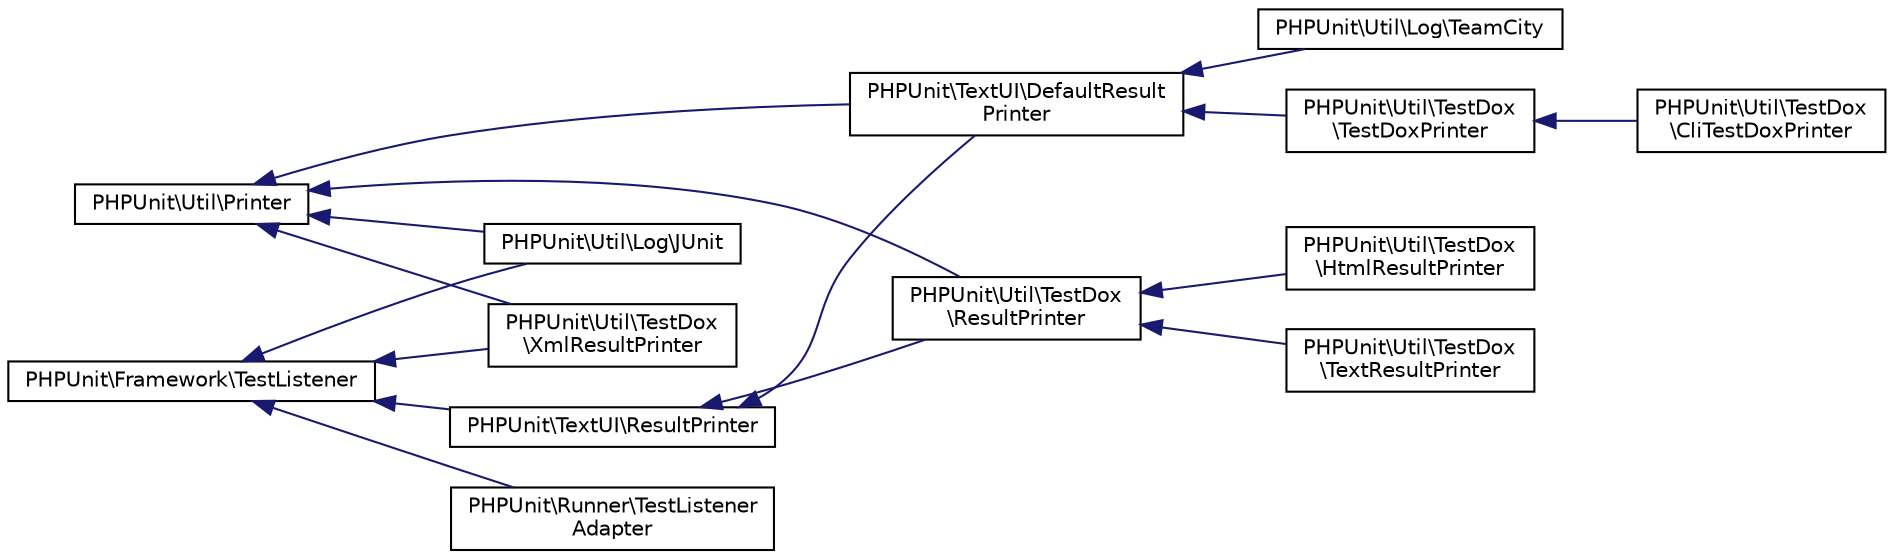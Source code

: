 digraph "Graphical Class Hierarchy"
{
  edge [fontname="Helvetica",fontsize="10",labelfontname="Helvetica",labelfontsize="10"];
  node [fontname="Helvetica",fontsize="10",shape=record];
  rankdir="LR";
  Node336 [label="PHPUnit\\Util\\Printer",height=0.2,width=0.4,color="black", fillcolor="white", style="filled",URL="$classPHPUnit_1_1Util_1_1Printer.html"];
  Node336 -> Node3 [dir="back",color="midnightblue",fontsize="10",style="solid",fontname="Helvetica"];
  Node3 [label="PHPUnit\\TextUI\\DefaultResult\lPrinter",height=0.2,width=0.4,color="black", fillcolor="white", style="filled",URL="$classPHPUnit_1_1TextUI_1_1DefaultResultPrinter.html"];
  Node3 -> Node4 [dir="back",color="midnightblue",fontsize="10",style="solid",fontname="Helvetica"];
  Node4 [label="PHPUnit\\Util\\Log\\TeamCity",height=0.2,width=0.4,color="black", fillcolor="white", style="filled",URL="$classPHPUnit_1_1Util_1_1Log_1_1TeamCity.html"];
  Node3 -> Node5 [dir="back",color="midnightblue",fontsize="10",style="solid",fontname="Helvetica"];
  Node5 [label="PHPUnit\\Util\\TestDox\l\\TestDoxPrinter",height=0.2,width=0.4,color="black", fillcolor="white", style="filled",URL="$classPHPUnit_1_1Util_1_1TestDox_1_1TestDoxPrinter.html"];
  Node5 -> Node6 [dir="back",color="midnightblue",fontsize="10",style="solid",fontname="Helvetica"];
  Node6 [label="PHPUnit\\Util\\TestDox\l\\CliTestDoxPrinter",height=0.2,width=0.4,color="black", fillcolor="white", style="filled",URL="$classPHPUnit_1_1Util_1_1TestDox_1_1CliTestDoxPrinter.html"];
  Node336 -> Node10 [dir="back",color="midnightblue",fontsize="10",style="solid",fontname="Helvetica"];
  Node10 [label="PHPUnit\\Util\\Log\\JUnit",height=0.2,width=0.4,color="black", fillcolor="white", style="filled",URL="$classPHPUnit_1_1Util_1_1Log_1_1JUnit.html"];
  Node336 -> Node7 [dir="back",color="midnightblue",fontsize="10",style="solid",fontname="Helvetica"];
  Node7 [label="PHPUnit\\Util\\TestDox\l\\ResultPrinter",height=0.2,width=0.4,color="black", fillcolor="white", style="filled",URL="$classPHPUnit_1_1Util_1_1TestDox_1_1ResultPrinter.html"];
  Node7 -> Node8 [dir="back",color="midnightblue",fontsize="10",style="solid",fontname="Helvetica"];
  Node8 [label="PHPUnit\\Util\\TestDox\l\\HtmlResultPrinter",height=0.2,width=0.4,color="black", fillcolor="white", style="filled",URL="$classPHPUnit_1_1Util_1_1TestDox_1_1HtmlResultPrinter.html"];
  Node7 -> Node9 [dir="back",color="midnightblue",fontsize="10",style="solid",fontname="Helvetica"];
  Node9 [label="PHPUnit\\Util\\TestDox\l\\TextResultPrinter",height=0.2,width=0.4,color="black", fillcolor="white", style="filled",URL="$classPHPUnit_1_1Util_1_1TestDox_1_1TextResultPrinter.html"];
  Node336 -> Node11 [dir="back",color="midnightblue",fontsize="10",style="solid",fontname="Helvetica"];
  Node11 [label="PHPUnit\\Util\\TestDox\l\\XmlResultPrinter",height=0.2,width=0.4,color="black", fillcolor="white", style="filled",URL="$classPHPUnit_1_1Util_1_1TestDox_1_1XmlResultPrinter.html"];
  Node0 [label="PHPUnit\\Framework\\TestListener",height=0.2,width=0.4,color="black", fillcolor="white", style="filled",URL="$interfacePHPUnit_1_1Framework_1_1TestListener.html"];
  Node0 -> Node1 [dir="back",color="midnightblue",fontsize="10",style="solid",fontname="Helvetica"];
  Node1 [label="PHPUnit\\Runner\\TestListener\lAdapter",height=0.2,width=0.4,color="black", fillcolor="white", style="filled",URL="$classPHPUnit_1_1Runner_1_1TestListenerAdapter.html"];
  Node0 -> Node2 [dir="back",color="midnightblue",fontsize="10",style="solid",fontname="Helvetica"];
  Node2 [label="PHPUnit\\TextUI\\ResultPrinter",height=0.2,width=0.4,color="black", fillcolor="white", style="filled",URL="$interfacePHPUnit_1_1TextUI_1_1ResultPrinter.html"];
  Node2 -> Node3 [dir="back",color="midnightblue",fontsize="10",style="solid",fontname="Helvetica"];
  Node2 -> Node7 [dir="back",color="midnightblue",fontsize="10",style="solid",fontname="Helvetica"];
  Node0 -> Node10 [dir="back",color="midnightblue",fontsize="10",style="solid",fontname="Helvetica"];
  Node0 -> Node11 [dir="back",color="midnightblue",fontsize="10",style="solid",fontname="Helvetica"];
}
